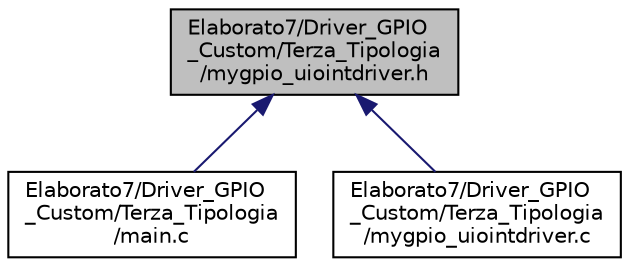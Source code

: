 digraph "Elaborato7/Driver_GPIO_Custom/Terza_Tipologia/mygpio_uiointdriver.h"
{
  edge [fontname="Helvetica",fontsize="10",labelfontname="Helvetica",labelfontsize="10"];
  node [fontname="Helvetica",fontsize="10",shape=record];
  Node8 [label="Elaborato7/Driver_GPIO\l_Custom/Terza_Tipologia\l/mygpio_uiointdriver.h",height=0.2,width=0.4,color="black", fillcolor="grey75", style="filled", fontcolor="black"];
  Node8 -> Node9 [dir="back",color="midnightblue",fontsize="10",style="solid",fontname="Helvetica"];
  Node9 [label="Elaborato7/Driver_GPIO\l_Custom/Terza_Tipologia\l/main.c",height=0.2,width=0.4,color="black", fillcolor="white", style="filled",URL="$_elaborato7_2_driver___g_p_i_o___custom_2_terza___tipologia_2main_8c.html",tooltip="driver \"mygpio_uiointdriver\" to control gpio "];
  Node8 -> Node10 [dir="back",color="midnightblue",fontsize="10",style="solid",fontname="Helvetica"];
  Node10 [label="Elaborato7/Driver_GPIO\l_Custom/Terza_Tipologia\l/mygpio_uiointdriver.c",height=0.2,width=0.4,color="black", fillcolor="white", style="filled",URL="$mygpio__uiointdriver_8c.html",tooltip="Functions used for mygpio_uiointdriver gpio. "];
}
